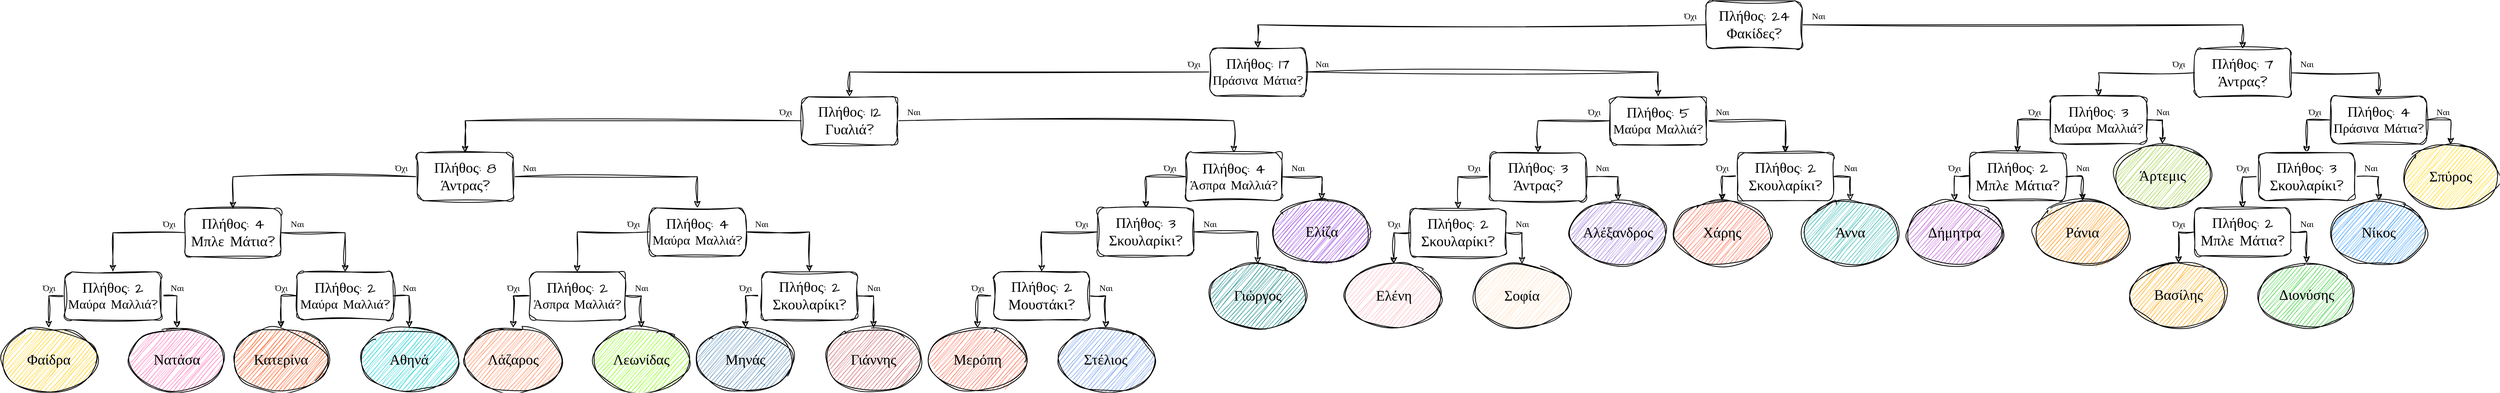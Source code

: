 <mxfile version="24.2.5" type="device">
  <diagram name="Page-1" id="No02aKgjk-d0hoAhC-et">
    <mxGraphModel dx="2158" dy="589" grid="1" gridSize="10" guides="1" tooltips="1" connect="1" arrows="1" fold="1" page="1" pageScale="1" pageWidth="1169" pageHeight="827" math="0" shadow="0">
      <root>
        <mxCell id="0" />
        <mxCell id="1" parent="0" />
        <mxCell id="2NCjlZ-DJ5AgkBBbE0hC-5" value="Ναι" style="edgeStyle=orthogonalEdgeStyle;rounded=0;sketch=1;hachureGap=4;jiggle=2;curveFitting=1;orthogonalLoop=1;jettySize=auto;html=1;exitX=1;exitY=0.5;exitDx=0;exitDy=0;fontFamily=Architects Daughter;fontSource=https%3A%2F%2Ffonts.googleapis.com%2Fcss%3Ffamily%3DArchitects%2BDaughter;" parent="1" source="f4YvzmIsYeywo6m7AZig-15" target="2NCjlZ-DJ5AgkBBbE0hC-2" edge="1">
          <mxGeometry x="-0.334" y="10" relative="1" as="geometry">
            <mxPoint x="-10" y="-10" as="offset" />
          </mxGeometry>
        </mxCell>
        <mxCell id="2NCjlZ-DJ5AgkBBbE0hC-14" value="Όχι" style="edgeStyle=orthogonalEdgeStyle;rounded=0;sketch=1;hachureGap=4;jiggle=2;curveFitting=1;orthogonalLoop=1;jettySize=auto;html=1;exitX=0;exitY=0.5;exitDx=0;exitDy=0;entryX=0.5;entryY=0;entryDx=0;entryDy=0;fontFamily=Architects Daughter;fontSource=https%3A%2F%2Ffonts.googleapis.com%2Fcss%3Ffamily%3DArchitects%2BDaughter;" parent="1" source="f4YvzmIsYeywo6m7AZig-15" target="2NCjlZ-DJ5AgkBBbE0hC-1" edge="1">
          <mxGeometry x="-0.333" y="-10" relative="1" as="geometry">
            <mxPoint x="10" y="-10" as="offset" />
          </mxGeometry>
        </mxCell>
        <mxCell id="f4YvzmIsYeywo6m7AZig-15" value="&lt;span style=&quot;font-size: 18px;&quot;&gt;Πλήθος&lt;/span&gt;&lt;span style=&quot;font-size: 18px; background-color: initial;&quot;&gt;: 2&lt;/span&gt;&lt;div&gt;&lt;font style=&quot;font-size: 16px;&quot;&gt;&lt;font style=&quot;&quot;&gt;Μαύρα Μαλλιά&lt;/font&gt;?&lt;/font&gt;&lt;/div&gt;" style="rounded=1;whiteSpace=wrap;html=1;hachureGap=4;fontFamily=Architects Daughter;fontSource=https%3A%2F%2Ffonts.googleapis.com%2Fcss%3Ffamily%3DArchitects%2BDaughter;sketch=1;curveFitting=1;jiggle=2;" parent="1" vertex="1">
          <mxGeometry x="-1040" y="640" width="120" height="60" as="geometry" />
        </mxCell>
        <mxCell id="2NCjlZ-DJ5AgkBBbE0hC-1" value="&lt;span style=&quot;font-size: 18px;&quot;&gt;Φαίδρα&lt;/span&gt;" style="ellipse;whiteSpace=wrap;html=1;hachureGap=4;fontFamily=Architects Daughter;fontSource=https%3A%2F%2Ffonts.googleapis.com%2Fcss%3Ffamily%3DArchitects%2BDaughter;sketch=1;curveFitting=1;jiggle=2;fillColor=#FFCC00;" parent="1" vertex="1">
          <mxGeometry x="-1120" y="710" width="120" height="80" as="geometry" />
        </mxCell>
        <mxCell id="2NCjlZ-DJ5AgkBBbE0hC-2" value="&lt;span style=&quot;font-size: 18px;&quot;&gt;Νατάσα&lt;/span&gt;" style="ellipse;whiteSpace=wrap;html=1;hachureGap=4;fontFamily=Architects Daughter;fontSource=https%3A%2F%2Ffonts.googleapis.com%2Fcss%3Ffamily%3DArchitects%2BDaughter;sketch=1;curveFitting=1;jiggle=2;fillColor=#FF69B4;" parent="1" vertex="1">
          <mxGeometry x="-960" y="710" width="120" height="80" as="geometry" />
        </mxCell>
        <mxCell id="2NCjlZ-DJ5AgkBBbE0hC-15" value="Ναι" style="edgeStyle=orthogonalEdgeStyle;rounded=0;sketch=1;hachureGap=4;jiggle=2;curveFitting=1;orthogonalLoop=1;jettySize=auto;html=1;exitX=1;exitY=0.5;exitDx=0;exitDy=0;fontFamily=Architects Daughter;fontSource=https%3A%2F%2Ffonts.googleapis.com%2Fcss%3Ffamily%3DArchitects%2BDaughter;" parent="1" source="2NCjlZ-DJ5AgkBBbE0hC-17" target="2NCjlZ-DJ5AgkBBbE0hC-19" edge="1">
          <mxGeometry x="-0.333" y="-10" relative="1" as="geometry">
            <mxPoint x="10" y="-10" as="offset" />
          </mxGeometry>
        </mxCell>
        <mxCell id="2NCjlZ-DJ5AgkBBbE0hC-16" value="Όχι" style="edgeStyle=orthogonalEdgeStyle;rounded=0;sketch=1;hachureGap=4;jiggle=2;curveFitting=1;orthogonalLoop=1;jettySize=auto;html=1;exitX=0;exitY=0.5;exitDx=0;exitDy=0;entryX=0.5;entryY=0;entryDx=0;entryDy=0;fontFamily=Architects Daughter;fontSource=https%3A%2F%2Ffonts.googleapis.com%2Fcss%3Ffamily%3DArchitects%2BDaughter;" parent="1" source="2NCjlZ-DJ5AgkBBbE0hC-17" target="2NCjlZ-DJ5AgkBBbE0hC-18" edge="1">
          <mxGeometry x="-0.333" y="-10" relative="1" as="geometry">
            <mxPoint x="10" y="-10" as="offset" />
          </mxGeometry>
        </mxCell>
        <mxCell id="2NCjlZ-DJ5AgkBBbE0hC-17" value="&lt;span style=&quot;font-size: 18px;&quot;&gt;Πλήθος&lt;/span&gt;&lt;span style=&quot;font-size: 18px; background-color: initial;&quot;&gt;: 2&lt;/span&gt;&lt;div&gt;&lt;font style=&quot;font-size: 16px;&quot;&gt;Μαύρα Μαλλιά&lt;/font&gt;&lt;span style=&quot;font-size: 16px;&quot;&gt;?&lt;/span&gt;&lt;br&gt;&lt;/div&gt;" style="rounded=1;whiteSpace=wrap;html=1;hachureGap=4;fontFamily=Architects Daughter;fontSource=https%3A%2F%2Ffonts.googleapis.com%2Fcss%3Ffamily%3DArchitects%2BDaughter;sketch=1;curveFitting=1;jiggle=2;" parent="1" vertex="1">
          <mxGeometry x="-750" y="640" width="120" height="60" as="geometry" />
        </mxCell>
        <mxCell id="2NCjlZ-DJ5AgkBBbE0hC-18" value="&lt;span style=&quot;font-size: 18px;&quot;&gt;Κατερίνα&lt;/span&gt;" style="ellipse;whiteSpace=wrap;html=1;hachureGap=4;fontFamily=Architects Daughter;fontSource=https%3A%2F%2Ffonts.googleapis.com%2Fcss%3Ffamily%3DArchitects%2BDaughter;sketch=1;curveFitting=1;jiggle=2;fillColor=#FF4500;" parent="1" vertex="1">
          <mxGeometry x="-830" y="710" width="120" height="80" as="geometry" />
        </mxCell>
        <mxCell id="2NCjlZ-DJ5AgkBBbE0hC-19" value="&lt;span style=&quot;font-size: 18px;&quot;&gt;Αθηνά&lt;/span&gt;" style="ellipse;whiteSpace=wrap;html=1;hachureGap=4;fontFamily=Architects Daughter;fontSource=https%3A%2F%2Ffonts.googleapis.com%2Fcss%3Ffamily%3DArchitects%2BDaughter;sketch=1;curveFitting=1;jiggle=2;fillColor=#00CED1;" parent="1" vertex="1">
          <mxGeometry x="-670" y="710" width="120" height="80" as="geometry" />
        </mxCell>
        <mxCell id="2NCjlZ-DJ5AgkBBbE0hC-20" value="Ναι" style="edgeStyle=orthogonalEdgeStyle;rounded=0;sketch=1;hachureGap=4;jiggle=2;curveFitting=1;orthogonalLoop=1;jettySize=auto;html=1;exitX=1;exitY=0.5;exitDx=0;exitDy=0;fontFamily=Architects Daughter;fontSource=https%3A%2F%2Ffonts.googleapis.com%2Fcss%3Ffamily%3DArchitects%2BDaughter;" parent="1" source="2NCjlZ-DJ5AgkBBbE0hC-22" target="2NCjlZ-DJ5AgkBBbE0hC-24" edge="1">
          <mxGeometry x="-0.333" y="-10" relative="1" as="geometry">
            <mxPoint x="10" y="-10" as="offset" />
          </mxGeometry>
        </mxCell>
        <mxCell id="2NCjlZ-DJ5AgkBBbE0hC-21" value="Όχι" style="edgeStyle=orthogonalEdgeStyle;rounded=0;sketch=1;hachureGap=4;jiggle=2;curveFitting=1;orthogonalLoop=1;jettySize=auto;html=1;exitX=0;exitY=0.5;exitDx=0;exitDy=0;entryX=0.5;entryY=0;entryDx=0;entryDy=0;fontFamily=Architects Daughter;fontSource=https%3A%2F%2Ffonts.googleapis.com%2Fcss%3Ffamily%3DArchitects%2BDaughter;" parent="1" source="2NCjlZ-DJ5AgkBBbE0hC-22" target="2NCjlZ-DJ5AgkBBbE0hC-23" edge="1">
          <mxGeometry x="-0.333" y="-10" relative="1" as="geometry">
            <mxPoint x="10" y="-10" as="offset" />
          </mxGeometry>
        </mxCell>
        <mxCell id="2NCjlZ-DJ5AgkBBbE0hC-22" value="&lt;span style=&quot;font-size: 18px;&quot;&gt;Πλήθος&lt;/span&gt;&lt;span style=&quot;font-size: 18px; background-color: initial;&quot;&gt;: 2&lt;/span&gt;&lt;div&gt;&lt;font style=&quot;font-size: 16px;&quot;&gt;Άσπρα Μαλλιά?&lt;/font&gt;&lt;/div&gt;" style="rounded=1;whiteSpace=wrap;html=1;hachureGap=4;fontFamily=Architects Daughter;fontSource=https%3A%2F%2Ffonts.googleapis.com%2Fcss%3Ffamily%3DArchitects%2BDaughter;sketch=1;curveFitting=1;jiggle=2;" parent="1" vertex="1">
          <mxGeometry x="-460" y="640" width="120" height="60" as="geometry" />
        </mxCell>
        <mxCell id="2NCjlZ-DJ5AgkBBbE0hC-23" value="&lt;span style=&quot;font-size: 18px;&quot;&gt;Λάζαρος&lt;/span&gt;" style="ellipse;whiteSpace=wrap;html=1;hachureGap=4;fontFamily=Architects Daughter;fontSource=https%3A%2F%2Ffonts.googleapis.com%2Fcss%3Ffamily%3DArchitects%2BDaughter;sketch=1;curveFitting=1;jiggle=2;fillColor=#FF7F50;" parent="1" vertex="1">
          <mxGeometry x="-540" y="710" width="120" height="80" as="geometry" />
        </mxCell>
        <mxCell id="2NCjlZ-DJ5AgkBBbE0hC-24" value="&lt;span style=&quot;font-size: 18px;&quot;&gt;Λεωνίδας&lt;/span&gt;" style="ellipse;whiteSpace=wrap;html=1;hachureGap=4;fontFamily=Architects Daughter;fontSource=https%3A%2F%2Ffonts.googleapis.com%2Fcss%3Ffamily%3DArchitects%2BDaughter;sketch=1;curveFitting=1;jiggle=2;fillColor=#7FFF00;" parent="1" vertex="1">
          <mxGeometry x="-380" y="710" width="120" height="80" as="geometry" />
        </mxCell>
        <mxCell id="2NCjlZ-DJ5AgkBBbE0hC-25" value="Ναι" style="edgeStyle=orthogonalEdgeStyle;rounded=0;sketch=1;hachureGap=4;jiggle=2;curveFitting=1;orthogonalLoop=1;jettySize=auto;html=1;exitX=1;exitY=0.5;exitDx=0;exitDy=0;fontFamily=Architects Daughter;fontSource=https%3A%2F%2Ffonts.googleapis.com%2Fcss%3Ffamily%3DArchitects%2BDaughter;" parent="1" source="2NCjlZ-DJ5AgkBBbE0hC-27" target="2NCjlZ-DJ5AgkBBbE0hC-29" edge="1">
          <mxGeometry x="-0.334" y="10" relative="1" as="geometry">
            <mxPoint x="-10" y="-10" as="offset" />
          </mxGeometry>
        </mxCell>
        <mxCell id="2NCjlZ-DJ5AgkBBbE0hC-26" value="Όχι" style="edgeStyle=orthogonalEdgeStyle;rounded=0;sketch=1;hachureGap=4;jiggle=2;curveFitting=1;orthogonalLoop=1;jettySize=auto;html=1;exitX=0;exitY=0.5;exitDx=0;exitDy=0;entryX=0.5;entryY=0;entryDx=0;entryDy=0;fontFamily=Architects Daughter;fontSource=https%3A%2F%2Ffonts.googleapis.com%2Fcss%3Ffamily%3DArchitects%2BDaughter;" parent="1" source="2NCjlZ-DJ5AgkBBbE0hC-27" target="2NCjlZ-DJ5AgkBBbE0hC-28" edge="1">
          <mxGeometry x="-0.333" y="-10" relative="1" as="geometry">
            <mxPoint x="10" y="-10" as="offset" />
          </mxGeometry>
        </mxCell>
        <mxCell id="2NCjlZ-DJ5AgkBBbE0hC-27" value="&lt;span style=&quot;font-size: 18px;&quot;&gt;Πλήθος&lt;/span&gt;&lt;span style=&quot;font-size: 18px; background-color: initial;&quot;&gt;: 2&lt;/span&gt;&lt;div&gt;&lt;span style=&quot;font-size: 18px;&quot;&gt;Σκουλαρίκι?&lt;/span&gt;&lt;/div&gt;" style="rounded=1;whiteSpace=wrap;html=1;hachureGap=4;fontFamily=Architects Daughter;fontSource=https%3A%2F%2Ffonts.googleapis.com%2Fcss%3Ffamily%3DArchitects%2BDaughter;sketch=1;curveFitting=1;jiggle=2;" parent="1" vertex="1">
          <mxGeometry x="-170" y="640" width="120" height="60" as="geometry" />
        </mxCell>
        <mxCell id="2NCjlZ-DJ5AgkBBbE0hC-28" value="&lt;span style=&quot;font-size: 18px;&quot;&gt;Μηνάς&lt;/span&gt;" style="ellipse;whiteSpace=wrap;html=1;hachureGap=4;fontFamily=Architects Daughter;fontSource=https%3A%2F%2Ffonts.googleapis.com%2Fcss%3Ffamily%3DArchitects%2BDaughter;sketch=1;curveFitting=1;jiggle=2;fillColor=#4682B4;" parent="1" vertex="1">
          <mxGeometry x="-250" y="710" width="120" height="80" as="geometry" />
        </mxCell>
        <mxCell id="2NCjlZ-DJ5AgkBBbE0hC-29" value="&lt;span style=&quot;font-size: 18px;&quot;&gt;Γιάννης&lt;/span&gt;" style="ellipse;whiteSpace=wrap;html=1;hachureGap=4;fontFamily=Architects Daughter;fontSource=https%3A%2F%2Ffonts.googleapis.com%2Fcss%3Ffamily%3DArchitects%2BDaughter;sketch=1;curveFitting=1;jiggle=2;fillColor=#CD5C5C;" parent="1" vertex="1">
          <mxGeometry x="-90" y="710" width="120" height="80" as="geometry" />
        </mxCell>
        <mxCell id="2NCjlZ-DJ5AgkBBbE0hC-30" value="Ναι" style="edgeStyle=orthogonalEdgeStyle;rounded=0;sketch=1;hachureGap=4;jiggle=2;curveFitting=1;orthogonalLoop=1;jettySize=auto;html=1;exitX=1;exitY=0.5;exitDx=0;exitDy=0;fontFamily=Architects Daughter;fontSource=https%3A%2F%2Ffonts.googleapis.com%2Fcss%3Ffamily%3DArchitects%2BDaughter;" parent="1" source="2NCjlZ-DJ5AgkBBbE0hC-32" target="2NCjlZ-DJ5AgkBBbE0hC-34" edge="1">
          <mxGeometry x="-0.333" y="-10" relative="1" as="geometry">
            <mxPoint x="10" y="-10" as="offset" />
          </mxGeometry>
        </mxCell>
        <mxCell id="2NCjlZ-DJ5AgkBBbE0hC-31" value="Όχι" style="edgeStyle=orthogonalEdgeStyle;rounded=0;sketch=1;hachureGap=4;jiggle=2;curveFitting=1;orthogonalLoop=1;jettySize=auto;html=1;exitX=0;exitY=0.5;exitDx=0;exitDy=0;entryX=0.5;entryY=0;entryDx=0;entryDy=0;fontFamily=Architects Daughter;fontSource=https%3A%2F%2Ffonts.googleapis.com%2Fcss%3Ffamily%3DArchitects%2BDaughter;" parent="1" source="2NCjlZ-DJ5AgkBBbE0hC-32" target="2NCjlZ-DJ5AgkBBbE0hC-33" edge="1">
          <mxGeometry x="-0.333" y="-10" relative="1" as="geometry">
            <mxPoint x="10" y="-10" as="offset" />
          </mxGeometry>
        </mxCell>
        <mxCell id="2NCjlZ-DJ5AgkBBbE0hC-32" value="&lt;span style=&quot;font-size: 18px;&quot;&gt;Πλήθος&lt;/span&gt;&lt;span style=&quot;font-size: 18px; background-color: initial;&quot;&gt;: 2&lt;/span&gt;&lt;div&gt;&lt;span style=&quot;font-size: 18px;&quot;&gt;Μουστάκι?&lt;/span&gt;&lt;/div&gt;" style="rounded=1;whiteSpace=wrap;html=1;hachureGap=4;fontFamily=Architects Daughter;fontSource=https%3A%2F%2Ffonts.googleapis.com%2Fcss%3Ffamily%3DArchitects%2BDaughter;sketch=1;curveFitting=1;jiggle=2;" parent="1" vertex="1">
          <mxGeometry x="120" y="640" width="120" height="60" as="geometry" />
        </mxCell>
        <mxCell id="2NCjlZ-DJ5AgkBBbE0hC-33" value="&lt;span style=&quot;font-size: 18px;&quot;&gt;Μερόπη&lt;/span&gt;" style="ellipse;whiteSpace=wrap;html=1;hachureGap=4;fontFamily=Architects Daughter;fontSource=https%3A%2F%2Ffonts.googleapis.com%2Fcss%3Ffamily%3DArchitects%2BDaughter;sketch=1;curveFitting=1;jiggle=2;fillColor=#FF6347;" parent="1" vertex="1">
          <mxGeometry x="40" y="710" width="120" height="80" as="geometry" />
        </mxCell>
        <mxCell id="2NCjlZ-DJ5AgkBBbE0hC-34" value="&lt;span style=&quot;font-size: 18px;&quot;&gt;Στέλιος&lt;/span&gt;" style="ellipse;whiteSpace=wrap;html=1;hachureGap=4;fontFamily=Architects Daughter;fontSource=https%3A%2F%2Ffonts.googleapis.com%2Fcss%3Ffamily%3DArchitects%2BDaughter;sketch=1;curveFitting=1;jiggle=2;fillColor=#6495ED;" parent="1" vertex="1">
          <mxGeometry x="200" y="710" width="120" height="80" as="geometry" />
        </mxCell>
        <mxCell id="2NCjlZ-DJ5AgkBBbE0hC-46" value="Όχι" style="edgeStyle=orthogonalEdgeStyle;rounded=0;sketch=1;hachureGap=4;jiggle=2;curveFitting=1;orthogonalLoop=1;jettySize=auto;html=1;exitX=0;exitY=0.5;exitDx=0;exitDy=0;entryX=0.5;entryY=0;entryDx=0;entryDy=0;fontFamily=Architects Daughter;fontSource=https%3A%2F%2Ffonts.googleapis.com%2Fcss%3Ffamily%3DArchitects%2BDaughter;" parent="1" source="2NCjlZ-DJ5AgkBBbE0hC-36" target="f4YvzmIsYeywo6m7AZig-15" edge="1">
          <mxGeometry x="-0.712" y="-11" relative="1" as="geometry">
            <mxPoint as="offset" />
          </mxGeometry>
        </mxCell>
        <mxCell id="2NCjlZ-DJ5AgkBBbE0hC-47" value="Ναι" style="edgeStyle=orthogonalEdgeStyle;rounded=0;sketch=1;hachureGap=4;jiggle=2;curveFitting=1;orthogonalLoop=1;jettySize=auto;html=1;exitX=1;exitY=0.5;exitDx=0;exitDy=0;entryX=0.5;entryY=0;entryDx=0;entryDy=0;fontFamily=Architects Daughter;fontSource=https%3A%2F%2Ffonts.googleapis.com%2Fcss%3Ffamily%3DArchitects%2BDaughter;" parent="1" source="2NCjlZ-DJ5AgkBBbE0hC-36" target="2NCjlZ-DJ5AgkBBbE0hC-17" edge="1">
          <mxGeometry x="-0.69" y="11" relative="1" as="geometry">
            <mxPoint as="offset" />
          </mxGeometry>
        </mxCell>
        <mxCell id="2NCjlZ-DJ5AgkBBbE0hC-36" value="&lt;span style=&quot;font-size: 18px;&quot;&gt;Πλήθος&lt;/span&gt;&lt;span style=&quot;font-size: 18px; background-color: initial;&quot;&gt;: 4&lt;/span&gt;&lt;div&gt;&lt;span style=&quot;font-size: 18px;&quot;&gt;Μπλε Μάτια?&lt;/span&gt;&lt;/div&gt;" style="rounded=1;whiteSpace=wrap;html=1;hachureGap=4;fontFamily=Architects Daughter;fontSource=https%3A%2F%2Ffonts.googleapis.com%2Fcss%3Ffamily%3DArchitects%2BDaughter;sketch=1;curveFitting=1;jiggle=2;" parent="1" vertex="1">
          <mxGeometry x="-890" y="561" width="120" height="60" as="geometry" />
        </mxCell>
        <mxCell id="2NCjlZ-DJ5AgkBBbE0hC-48" value="Όχι" style="edgeStyle=orthogonalEdgeStyle;rounded=0;sketch=1;hachureGap=4;jiggle=2;curveFitting=1;orthogonalLoop=1;jettySize=auto;html=1;exitX=0;exitY=0.5;exitDx=0;exitDy=0;entryX=0.5;entryY=0;entryDx=0;entryDy=0;fontFamily=Architects Daughter;fontSource=https%3A%2F%2Ffonts.googleapis.com%2Fcss%3Ffamily%3DArchitects%2BDaughter;" parent="1" source="2NCjlZ-DJ5AgkBBbE0hC-37" target="2NCjlZ-DJ5AgkBBbE0hC-22" edge="1">
          <mxGeometry x="-0.714" y="-10" relative="1" as="geometry">
            <mxPoint as="offset" />
          </mxGeometry>
        </mxCell>
        <mxCell id="2NCjlZ-DJ5AgkBBbE0hC-49" value="Ναι" style="edgeStyle=orthogonalEdgeStyle;rounded=0;sketch=1;hachureGap=4;jiggle=2;curveFitting=1;orthogonalLoop=1;jettySize=auto;html=1;exitX=1;exitY=0.5;exitDx=0;exitDy=0;entryX=0.5;entryY=0;entryDx=0;entryDy=0;fontFamily=Architects Daughter;fontSource=https%3A%2F%2Ffonts.googleapis.com%2Fcss%3Ffamily%3DArchitects%2BDaughter;" parent="1" source="2NCjlZ-DJ5AgkBBbE0hC-37" target="2NCjlZ-DJ5AgkBBbE0hC-27" edge="1">
          <mxGeometry x="-0.692" y="10" relative="1" as="geometry">
            <mxPoint as="offset" />
          </mxGeometry>
        </mxCell>
        <mxCell id="2NCjlZ-DJ5AgkBBbE0hC-37" value="&lt;span style=&quot;font-size: 18px;&quot;&gt;Πλήθος&lt;/span&gt;&lt;span style=&quot;font-size: 18px; background-color: initial;&quot;&gt;: 4&lt;/span&gt;&lt;div&gt;&lt;font style=&quot;font-size: 16px;&quot;&gt;Μαύρα Μαλλιά&lt;/font&gt;&lt;span style=&quot;font-size: 16px;&quot;&gt;?&lt;/span&gt;&lt;br&gt;&lt;/div&gt;" style="rounded=1;whiteSpace=wrap;html=1;hachureGap=4;fontFamily=Architects Daughter;fontSource=https%3A%2F%2Ffonts.googleapis.com%2Fcss%3Ffamily%3DArchitects%2BDaughter;sketch=1;curveFitting=1;jiggle=2;" parent="1" vertex="1">
          <mxGeometry x="-310" y="560" width="120" height="60" as="geometry" />
        </mxCell>
        <mxCell id="2NCjlZ-DJ5AgkBBbE0hC-38" value="&lt;span style=&quot;font-size: 18px;&quot;&gt;Γιώργος&lt;/span&gt;" style="ellipse;whiteSpace=wrap;html=1;hachureGap=4;fontFamily=Architects Daughter;fontSource=https%3A%2F%2Ffonts.googleapis.com%2Fcss%3Ffamily%3DArchitects%2BDaughter;sketch=1;curveFitting=1;jiggle=2;fillColor=#008080;" parent="1" vertex="1">
          <mxGeometry x="390" y="630" width="120" height="80" as="geometry" />
        </mxCell>
        <mxCell id="2NCjlZ-DJ5AgkBBbE0hC-53" value="Όχι" style="edgeStyle=orthogonalEdgeStyle;rounded=0;sketch=1;hachureGap=4;jiggle=2;curveFitting=1;orthogonalLoop=1;jettySize=auto;html=1;exitX=0;exitY=0.5;exitDx=0;exitDy=0;entryX=0.5;entryY=0;entryDx=0;entryDy=0;fontFamily=Architects Daughter;fontSource=https%3A%2F%2Ffonts.googleapis.com%2Fcss%3Ffamily%3DArchitects%2BDaughter;" parent="1" source="2NCjlZ-DJ5AgkBBbE0hC-39" target="2NCjlZ-DJ5AgkBBbE0hC-32" edge="1">
          <mxGeometry x="-0.667" y="-10" relative="1" as="geometry">
            <mxPoint as="offset" />
          </mxGeometry>
        </mxCell>
        <mxCell id="2NCjlZ-DJ5AgkBBbE0hC-54" value="Ναι" style="edgeStyle=orthogonalEdgeStyle;rounded=0;sketch=1;hachureGap=4;jiggle=2;curveFitting=1;orthogonalLoop=1;jettySize=auto;html=1;exitX=1;exitY=0.5;exitDx=0;exitDy=0;entryX=0.5;entryY=0;entryDx=0;entryDy=0;fontFamily=Architects Daughter;fontSource=https%3A%2F%2Ffonts.googleapis.com%2Fcss%3Ffamily%3DArchitects%2BDaughter;" parent="1" source="2NCjlZ-DJ5AgkBBbE0hC-39" target="2NCjlZ-DJ5AgkBBbE0hC-38" edge="1">
          <mxGeometry x="-0.667" y="10" relative="1" as="geometry">
            <mxPoint as="offset" />
          </mxGeometry>
        </mxCell>
        <mxCell id="2NCjlZ-DJ5AgkBBbE0hC-39" value="&lt;span style=&quot;font-size: 18px;&quot;&gt;Πλήθος&lt;/span&gt;&lt;span style=&quot;font-size: 18px; background-color: initial;&quot;&gt;: 3&lt;/span&gt;&lt;div&gt;&lt;span style=&quot;font-size: 18px;&quot;&gt;Σκουλαρίκι?&lt;/span&gt;&lt;/div&gt;" style="rounded=1;whiteSpace=wrap;html=1;hachureGap=4;fontFamily=Architects Daughter;fontSource=https%3A%2F%2Ffonts.googleapis.com%2Fcss%3Ffamily%3DArchitects%2BDaughter;sketch=1;curveFitting=1;jiggle=2;" parent="1" vertex="1">
          <mxGeometry x="250" y="560" width="120" height="60" as="geometry" />
        </mxCell>
        <mxCell id="2NCjlZ-DJ5AgkBBbE0hC-40" value="Ναι" style="edgeStyle=orthogonalEdgeStyle;rounded=0;sketch=1;hachureGap=4;jiggle=2;curveFitting=1;orthogonalLoop=1;jettySize=auto;html=1;exitX=1;exitY=0.5;exitDx=0;exitDy=0;fontFamily=Architects Daughter;fontSource=https%3A%2F%2Ffonts.googleapis.com%2Fcss%3Ffamily%3DArchitects%2BDaughter;" parent="1" source="2NCjlZ-DJ5AgkBBbE0hC-42" target="2NCjlZ-DJ5AgkBBbE0hC-44" edge="1">
          <mxGeometry x="-0.322" y="-11" relative="1" as="geometry">
            <mxPoint x="11" y="-11" as="offset" />
          </mxGeometry>
        </mxCell>
        <mxCell id="2NCjlZ-DJ5AgkBBbE0hC-41" value="Όχι" style="edgeStyle=orthogonalEdgeStyle;rounded=0;sketch=1;hachureGap=4;jiggle=2;curveFitting=1;orthogonalLoop=1;jettySize=auto;html=1;exitX=0;exitY=0.5;exitDx=0;exitDy=0;entryX=0.5;entryY=0;entryDx=0;entryDy=0;fontFamily=Architects Daughter;fontSource=https%3A%2F%2Ffonts.googleapis.com%2Fcss%3Ffamily%3DArchitects%2BDaughter;" parent="1" source="2NCjlZ-DJ5AgkBBbE0hC-42" target="2NCjlZ-DJ5AgkBBbE0hC-43" edge="1">
          <mxGeometry x="-0.322" y="-11" relative="1" as="geometry">
            <mxPoint x="11" y="-11" as="offset" />
          </mxGeometry>
        </mxCell>
        <mxCell id="2NCjlZ-DJ5AgkBBbE0hC-42" value="&lt;span style=&quot;font-size: 18px;&quot;&gt;Πλήθος&lt;/span&gt;&lt;span style=&quot;font-size: 18px; background-color: initial;&quot;&gt;: 2&lt;/span&gt;&lt;div&gt;&lt;span style=&quot;font-size: 18px;&quot;&gt;Σκουλαρίκι?&lt;/span&gt;&lt;/div&gt;" style="rounded=1;whiteSpace=wrap;html=1;hachureGap=4;fontFamily=Architects Daughter;fontSource=https%3A%2F%2Ffonts.googleapis.com%2Fcss%3Ffamily%3DArchitects%2BDaughter;sketch=1;curveFitting=1;jiggle=2;" parent="1" vertex="1">
          <mxGeometry x="640" y="561" width="120" height="60" as="geometry" />
        </mxCell>
        <mxCell id="2NCjlZ-DJ5AgkBBbE0hC-43" value="&lt;span style=&quot;font-size: 18px;&quot;&gt;Ελένη&lt;/span&gt;" style="ellipse;whiteSpace=wrap;html=1;hachureGap=4;fontFamily=Architects Daughter;fontSource=https%3A%2F%2Ffonts.googleapis.com%2Fcss%3Ffamily%3DArchitects%2BDaughter;sketch=1;curveFitting=1;jiggle=2;fillColor=#FFB6C1;" parent="1" vertex="1">
          <mxGeometry x="560" y="630" width="120" height="80" as="geometry" />
        </mxCell>
        <mxCell id="2NCjlZ-DJ5AgkBBbE0hC-44" value="&lt;span style=&quot;font-size: 18px;&quot;&gt;Σοφία&lt;/span&gt;" style="ellipse;whiteSpace=wrap;html=1;hachureGap=4;fontFamily=Architects Daughter;fontSource=https%3A%2F%2Ffonts.googleapis.com%2Fcss%3Ffamily%3DArchitects%2BDaughter;sketch=1;curveFitting=1;jiggle=2;fillColor=#FFDAB9;" parent="1" vertex="1">
          <mxGeometry x="720" y="630" width="120" height="80" as="geometry" />
        </mxCell>
        <mxCell id="2NCjlZ-DJ5AgkBBbE0hC-45" value="&lt;span style=&quot;font-size: 18px;&quot;&gt;Ελίζα&lt;/span&gt;" style="ellipse;whiteSpace=wrap;html=1;hachureGap=4;fontFamily=Architects Daughter;fontSource=https%3A%2F%2Ffonts.googleapis.com%2Fcss%3Ffamily%3DArchitects%2BDaughter;sketch=1;curveFitting=1;jiggle=2;fillColor=#8A2BE2;" parent="1" vertex="1">
          <mxGeometry x="470" y="550" width="120" height="80" as="geometry" />
        </mxCell>
        <mxCell id="2NCjlZ-DJ5AgkBBbE0hC-51" value="Όχι" style="edgeStyle=orthogonalEdgeStyle;rounded=0;sketch=1;hachureGap=4;jiggle=2;curveFitting=1;orthogonalLoop=1;jettySize=auto;html=1;exitX=0;exitY=0.5;exitDx=0;exitDy=0;entryX=0.5;entryY=0;entryDx=0;entryDy=0;fontFamily=Architects Daughter;fontSource=https%3A%2F%2Ffonts.googleapis.com%2Fcss%3Ffamily%3DArchitects%2BDaughter;" parent="1" source="2NCjlZ-DJ5AgkBBbE0hC-50" target="2NCjlZ-DJ5AgkBBbE0hC-36" edge="1">
          <mxGeometry x="-0.852" y="-11" relative="1" as="geometry">
            <mxPoint as="offset" />
          </mxGeometry>
        </mxCell>
        <mxCell id="2NCjlZ-DJ5AgkBBbE0hC-52" value="Ναι" style="edgeStyle=orthogonalEdgeStyle;rounded=0;sketch=1;hachureGap=4;jiggle=2;curveFitting=1;orthogonalLoop=1;jettySize=auto;html=1;exitX=1;exitY=0.5;exitDx=0;exitDy=0;entryX=0.5;entryY=0;entryDx=0;entryDy=0;fontFamily=Architects Daughter;fontSource=https%3A%2F%2Ffonts.googleapis.com%2Fcss%3Ffamily%3DArchitects%2BDaughter;" parent="1" source="2NCjlZ-DJ5AgkBBbE0hC-50" target="2NCjlZ-DJ5AgkBBbE0hC-37" edge="1">
          <mxGeometry x="-0.851" y="11" relative="1" as="geometry">
            <mxPoint as="offset" />
          </mxGeometry>
        </mxCell>
        <mxCell id="2NCjlZ-DJ5AgkBBbE0hC-50" value="&lt;span style=&quot;font-size: 18px;&quot;&gt;Πλήθος&lt;/span&gt;&lt;span style=&quot;font-size: 18px; background-color: initial;&quot;&gt;: 8&lt;br&gt;&lt;/span&gt;&lt;div&gt;&lt;span style=&quot;font-size: 18px; background-color: initial;&quot;&gt;Άντρας&lt;/span&gt;&lt;span style=&quot;font-size: 18px;&quot;&gt;?&lt;/span&gt;&lt;/div&gt;" style="rounded=1;whiteSpace=wrap;html=1;hachureGap=4;fontFamily=Architects Daughter;fontSource=https%3A%2F%2Ffonts.googleapis.com%2Fcss%3Ffamily%3DArchitects%2BDaughter;sketch=1;curveFitting=1;jiggle=2;" parent="1" vertex="1">
          <mxGeometry x="-600" y="491" width="120" height="60" as="geometry" />
        </mxCell>
        <mxCell id="2NCjlZ-DJ5AgkBBbE0hC-56" value="Όχι" style="edgeStyle=orthogonalEdgeStyle;rounded=0;sketch=1;hachureGap=4;jiggle=2;curveFitting=1;orthogonalLoop=1;jettySize=auto;html=1;exitX=0;exitY=0.5;exitDx=0;exitDy=0;entryX=0.5;entryY=0;entryDx=0;entryDy=0;fontFamily=Architects Daughter;fontSource=https%3A%2F%2Ffonts.googleapis.com%2Fcss%3Ffamily%3DArchitects%2BDaughter;" parent="1" source="2NCjlZ-DJ5AgkBBbE0hC-55" target="2NCjlZ-DJ5AgkBBbE0hC-39" edge="1">
          <mxGeometry x="-0.551" y="-11" relative="1" as="geometry">
            <mxPoint as="offset" />
          </mxGeometry>
        </mxCell>
        <mxCell id="2NCjlZ-DJ5AgkBBbE0hC-57" value="Ναι" style="edgeStyle=orthogonalEdgeStyle;rounded=0;sketch=1;hachureGap=4;jiggle=2;curveFitting=1;orthogonalLoop=1;jettySize=auto;html=1;exitX=1;exitY=0.5;exitDx=0;exitDy=0;entryX=0.5;entryY=0;entryDx=0;entryDy=0;fontFamily=Architects Daughter;fontSource=https%3A%2F%2Ffonts.googleapis.com%2Fcss%3Ffamily%3DArchitects%2BDaughter;" parent="1" source="2NCjlZ-DJ5AgkBBbE0hC-55" target="2NCjlZ-DJ5AgkBBbE0hC-45" edge="1">
          <mxGeometry x="-0.494" y="11" relative="1" as="geometry">
            <mxPoint as="offset" />
          </mxGeometry>
        </mxCell>
        <mxCell id="2NCjlZ-DJ5AgkBBbE0hC-55" value="&lt;span style=&quot;font-size: 18px;&quot;&gt;Πλήθος&lt;/span&gt;&lt;span style=&quot;font-size: 18px; background-color: initial;&quot;&gt;: 4&lt;/span&gt;&lt;div&gt;&lt;span style=&quot;font-size: 16px;&quot;&gt;Άσπρα Μαλλιά?&lt;/span&gt;&lt;br&gt;&lt;/div&gt;" style="rounded=1;whiteSpace=wrap;html=1;hachureGap=4;fontFamily=Architects Daughter;fontSource=https%3A%2F%2Ffonts.googleapis.com%2Fcss%3Ffamily%3DArchitects%2BDaughter;sketch=1;curveFitting=1;jiggle=2;" parent="1" vertex="1">
          <mxGeometry x="360" y="491" width="120" height="60" as="geometry" />
        </mxCell>
        <mxCell id="2NCjlZ-DJ5AgkBBbE0hC-58" value="&lt;span style=&quot;font-size: 18px;&quot;&gt;Αλέξανδρος&lt;/span&gt;" style="ellipse;whiteSpace=wrap;html=1;hachureGap=4;fontFamily=Architects Daughter;fontSource=https%3A%2F%2Ffonts.googleapis.com%2Fcss%3Ffamily%3DArchitects%2BDaughter;sketch=1;curveFitting=1;jiggle=2;fillColor=#9370DB;" parent="1" vertex="1">
          <mxGeometry x="840" y="551" width="120" height="80" as="geometry" />
        </mxCell>
        <mxCell id="2NCjlZ-DJ5AgkBBbE0hC-60" value="Όχι" style="edgeStyle=orthogonalEdgeStyle;rounded=0;sketch=1;hachureGap=4;jiggle=2;curveFitting=1;orthogonalLoop=1;jettySize=auto;html=1;exitX=0;exitY=0.5;exitDx=0;exitDy=0;entryX=0.5;entryY=0;entryDx=0;entryDy=0;fontFamily=Architects Daughter;fontSource=https%3A%2F%2Ffonts.googleapis.com%2Fcss%3Ffamily%3DArchitects%2BDaughter;" parent="1" source="2NCjlZ-DJ5AgkBBbE0hC-59" target="2NCjlZ-DJ5AgkBBbE0hC-42" edge="1">
          <mxGeometry x="-0.5" y="-11" relative="1" as="geometry">
            <mxPoint as="offset" />
          </mxGeometry>
        </mxCell>
        <mxCell id="2NCjlZ-DJ5AgkBBbE0hC-61" value="Ναι" style="edgeStyle=orthogonalEdgeStyle;rounded=0;sketch=1;hachureGap=4;jiggle=2;curveFitting=1;orthogonalLoop=1;jettySize=auto;html=1;exitX=1;exitY=0.5;exitDx=0;exitDy=0;entryX=0.5;entryY=0;entryDx=0;entryDy=0;fontFamily=Architects Daughter;fontSource=https%3A%2F%2Ffonts.googleapis.com%2Fcss%3Ffamily%3DArchitects%2BDaughter;" parent="1" source="2NCjlZ-DJ5AgkBBbE0hC-59" target="2NCjlZ-DJ5AgkBBbE0hC-58" edge="1">
          <mxGeometry x="-0.429" y="11" relative="1" as="geometry">
            <mxPoint as="offset" />
          </mxGeometry>
        </mxCell>
        <mxCell id="2NCjlZ-DJ5AgkBBbE0hC-59" value="&lt;span style=&quot;font-size: 18px;&quot;&gt;Πλήθος&lt;/span&gt;&lt;span style=&quot;font-size: 18px; background-color: initial;&quot;&gt;: 3&lt;br&gt;&lt;/span&gt;&lt;div&gt;&lt;span style=&quot;font-size: 18px; background-color: initial;&quot;&gt;Άντρας&lt;/span&gt;&lt;span style=&quot;font-size: 18px;&quot;&gt;?&lt;/span&gt;&lt;/div&gt;" style="rounded=1;whiteSpace=wrap;html=1;hachureGap=4;fontFamily=Architects Daughter;fontSource=https%3A%2F%2Ffonts.googleapis.com%2Fcss%3Ffamily%3DArchitects%2BDaughter;sketch=1;curveFitting=1;jiggle=2;" parent="1" vertex="1">
          <mxGeometry x="740" y="491" width="120" height="60" as="geometry" />
        </mxCell>
        <mxCell id="2NCjlZ-DJ5AgkBBbE0hC-62" value="Ναι" style="edgeStyle=orthogonalEdgeStyle;rounded=0;sketch=1;hachureGap=4;jiggle=2;curveFitting=1;orthogonalLoop=1;jettySize=auto;html=1;exitX=1;exitY=0.5;exitDx=0;exitDy=0;fontFamily=Architects Daughter;fontSource=https%3A%2F%2Ffonts.googleapis.com%2Fcss%3Ffamily%3DArchitects%2BDaughter;" parent="1" source="2NCjlZ-DJ5AgkBBbE0hC-64" target="2NCjlZ-DJ5AgkBBbE0hC-66" edge="1">
          <mxGeometry x="-0.176" y="-11" relative="1" as="geometry">
            <mxPoint x="11" y="-11" as="offset" />
          </mxGeometry>
        </mxCell>
        <mxCell id="2NCjlZ-DJ5AgkBBbE0hC-63" value="Όχι" style="edgeStyle=orthogonalEdgeStyle;rounded=0;sketch=1;hachureGap=4;jiggle=2;curveFitting=1;orthogonalLoop=1;jettySize=auto;html=1;exitX=0;exitY=0.5;exitDx=0;exitDy=0;entryX=0.5;entryY=0;entryDx=0;entryDy=0;fontFamily=Architects Daughter;fontSource=https%3A%2F%2Ffonts.googleapis.com%2Fcss%3Ffamily%3DArchitects%2BDaughter;" parent="1" source="2NCjlZ-DJ5AgkBBbE0hC-64" target="2NCjlZ-DJ5AgkBBbE0hC-65" edge="1">
          <mxGeometry x="-0.215" y="-10" relative="1" as="geometry">
            <mxPoint x="10" y="-10" as="offset" />
            <Array as="points">
              <mxPoint x="1049" y="520" />
              <mxPoint x="1030" y="520" />
            </Array>
          </mxGeometry>
        </mxCell>
        <mxCell id="2NCjlZ-DJ5AgkBBbE0hC-64" value="&lt;span style=&quot;font-size: 18px;&quot;&gt;Πλήθος&lt;/span&gt;&lt;span style=&quot;font-size: 18px; background-color: initial;&quot;&gt;: 2&lt;/span&gt;&lt;div&gt;&lt;span style=&quot;font-size: 18px;&quot;&gt;Σκουλαρίκι?&lt;/span&gt;&lt;/div&gt;" style="rounded=1;whiteSpace=wrap;html=1;hachureGap=4;fontFamily=Architects Daughter;fontSource=https%3A%2F%2Ffonts.googleapis.com%2Fcss%3Ffamily%3DArchitects%2BDaughter;sketch=1;curveFitting=1;jiggle=2;" parent="1" vertex="1">
          <mxGeometry x="1049" y="491" width="120" height="60" as="geometry" />
        </mxCell>
        <mxCell id="2NCjlZ-DJ5AgkBBbE0hC-65" value="&lt;span style=&quot;font-size: 18px;&quot;&gt;Χάρης&lt;/span&gt;" style="ellipse;whiteSpace=wrap;html=1;hachureGap=4;fontFamily=Architects Daughter;fontSource=https%3A%2F%2Ffonts.googleapis.com%2Fcss%3Ffamily%3DArchitects%2BDaughter;sketch=1;curveFitting=1;jiggle=2;fillColor=#FF6347;" parent="1" vertex="1">
          <mxGeometry x="970" y="551" width="120" height="80" as="geometry" />
        </mxCell>
        <mxCell id="2NCjlZ-DJ5AgkBBbE0hC-66" value="&lt;span style=&quot;font-size: 18px;&quot;&gt;Άννα&lt;/span&gt;" style="ellipse;whiteSpace=wrap;html=1;hachureGap=4;fontFamily=Architects Daughter;fontSource=https%3A%2F%2Ffonts.googleapis.com%2Fcss%3Ffamily%3DArchitects%2BDaughter;sketch=1;curveFitting=1;jiggle=2;fillColor=#20B2AA;" parent="1" vertex="1">
          <mxGeometry x="1130" y="551" width="120" height="80" as="geometry" />
        </mxCell>
        <mxCell id="2NCjlZ-DJ5AgkBBbE0hC-68" value="Όχι" style="edgeStyle=orthogonalEdgeStyle;rounded=0;sketch=1;hachureGap=4;jiggle=2;curveFitting=1;orthogonalLoop=1;jettySize=auto;html=1;exitX=0;exitY=0.5;exitDx=0;exitDy=0;entryX=0.5;entryY=0;entryDx=0;entryDy=0;fontFamily=Architects Daughter;fontSource=https%3A%2F%2Ffonts.googleapis.com%2Fcss%3Ffamily%3DArchitects%2BDaughter;" parent="1" source="2NCjlZ-DJ5AgkBBbE0hC-67" target="2NCjlZ-DJ5AgkBBbE0hC-50" edge="1">
          <mxGeometry x="-0.913" y="-11" relative="1" as="geometry">
            <mxPoint as="offset" />
          </mxGeometry>
        </mxCell>
        <mxCell id="2NCjlZ-DJ5AgkBBbE0hC-69" value="Ναι" style="edgeStyle=orthogonalEdgeStyle;rounded=0;sketch=1;hachureGap=4;jiggle=2;curveFitting=1;orthogonalLoop=1;jettySize=auto;html=1;exitX=1;exitY=0.5;exitDx=0;exitDy=0;entryX=0.5;entryY=0;entryDx=0;entryDy=0;fontFamily=Architects Daughter;fontSource=https%3A%2F%2Ffonts.googleapis.com%2Fcss%3Ffamily%3DArchitects%2BDaughter;" parent="1" source="2NCjlZ-DJ5AgkBBbE0hC-67" target="2NCjlZ-DJ5AgkBBbE0hC-55" edge="1">
          <mxGeometry x="-0.913" y="11" relative="1" as="geometry">
            <mxPoint as="offset" />
          </mxGeometry>
        </mxCell>
        <mxCell id="2NCjlZ-DJ5AgkBBbE0hC-67" value="&lt;span style=&quot;font-size: 18px;&quot;&gt;Πλήθος&lt;/span&gt;&lt;span style=&quot;font-size: 18px; background-color: initial;&quot;&gt;: 12&lt;/span&gt;&lt;div&gt;&lt;span style=&quot;font-size: 18px;&quot;&gt;Γυαλιά?&lt;/span&gt;&lt;/div&gt;" style="rounded=1;whiteSpace=wrap;html=1;hachureGap=4;fontFamily=Architects Daughter;fontSource=https%3A%2F%2Ffonts.googleapis.com%2Fcss%3Ffamily%3DArchitects%2BDaughter;sketch=1;curveFitting=1;jiggle=2;" parent="1" vertex="1">
          <mxGeometry x="-120" y="421" width="120" height="60" as="geometry" />
        </mxCell>
        <mxCell id="2NCjlZ-DJ5AgkBBbE0hC-71" value="Όχι" style="edgeStyle=orthogonalEdgeStyle;rounded=0;sketch=1;hachureGap=4;jiggle=2;curveFitting=1;orthogonalLoop=1;jettySize=auto;html=1;exitX=0;exitY=0.5;exitDx=0;exitDy=0;entryX=0.5;entryY=0;entryDx=0;entryDy=0;fontFamily=Architects Daughter;fontSource=https%3A%2F%2Ffonts.googleapis.com%2Fcss%3Ffamily%3DArchitects%2BDaughter;" parent="1" source="2NCjlZ-DJ5AgkBBbE0hC-70" target="2NCjlZ-DJ5AgkBBbE0hC-59" edge="1">
          <mxGeometry x="-0.692" y="-11" relative="1" as="geometry">
            <mxPoint as="offset" />
          </mxGeometry>
        </mxCell>
        <mxCell id="2NCjlZ-DJ5AgkBBbE0hC-72" value="Ναι" style="edgeStyle=orthogonalEdgeStyle;rounded=0;sketch=1;hachureGap=4;jiggle=2;curveFitting=1;orthogonalLoop=1;jettySize=auto;html=1;exitX=1;exitY=0.5;exitDx=0;exitDy=0;entryX=0.5;entryY=0;entryDx=0;entryDy=0;fontFamily=Architects Daughter;fontSource=https%3A%2F%2Ffonts.googleapis.com%2Fcss%3Ffamily%3DArchitects%2BDaughter;" parent="1" source="2NCjlZ-DJ5AgkBBbE0hC-70" target="2NCjlZ-DJ5AgkBBbE0hC-64" edge="1">
          <mxGeometry x="-0.712" y="11" relative="1" as="geometry">
            <mxPoint as="offset" />
          </mxGeometry>
        </mxCell>
        <mxCell id="2NCjlZ-DJ5AgkBBbE0hC-70" value="&lt;span style=&quot;font-size: 18px;&quot;&gt;Πλήθος&lt;/span&gt;&lt;span style=&quot;font-size: 18px; background-color: initial;&quot;&gt;: 5&lt;/span&gt;&lt;div&gt;&lt;font style=&quot;font-size: 16px;&quot;&gt;Μαύρα Μαλλιά&lt;/font&gt;&lt;span style=&quot;font-size: 16px;&quot;&gt;?&lt;/span&gt;&lt;br&gt;&lt;/div&gt;" style="rounded=1;whiteSpace=wrap;html=1;hachureGap=4;fontFamily=Architects Daughter;fontSource=https%3A%2F%2Ffonts.googleapis.com%2Fcss%3Ffamily%3DArchitects%2BDaughter;sketch=1;curveFitting=1;jiggle=2;" parent="1" vertex="1">
          <mxGeometry x="890" y="421" width="120" height="60" as="geometry" />
        </mxCell>
        <mxCell id="2NCjlZ-DJ5AgkBBbE0hC-74" value="Όχι" style="edgeStyle=orthogonalEdgeStyle;rounded=0;sketch=1;hachureGap=4;jiggle=2;curveFitting=1;orthogonalLoop=1;jettySize=auto;html=1;exitX=0;exitY=0.5;exitDx=0;exitDy=0;entryX=0.5;entryY=0;entryDx=0;entryDy=0;fontFamily=Architects Daughter;fontSource=https%3A%2F%2Ffonts.googleapis.com%2Fcss%3Ffamily%3DArchitects%2BDaughter;" parent="1" source="2NCjlZ-DJ5AgkBBbE0hC-73" target="2NCjlZ-DJ5AgkBBbE0hC-67" edge="1">
          <mxGeometry x="-0.917" y="-10" relative="1" as="geometry">
            <mxPoint as="offset" />
          </mxGeometry>
        </mxCell>
        <mxCell id="2NCjlZ-DJ5AgkBBbE0hC-75" value="Ναι" style="edgeStyle=orthogonalEdgeStyle;rounded=0;sketch=1;hachureGap=4;jiggle=2;curveFitting=1;orthogonalLoop=1;jettySize=auto;html=1;exitX=1;exitY=0.5;exitDx=0;exitDy=0;entryX=0.5;entryY=0;entryDx=0;entryDy=0;fontFamily=Architects Daughter;fontSource=https%3A%2F%2Ffonts.googleapis.com%2Fcss%3Ffamily%3DArchitects%2BDaughter;" parent="1" source="2NCjlZ-DJ5AgkBBbE0hC-73" target="2NCjlZ-DJ5AgkBBbE0hC-70" edge="1">
          <mxGeometry x="-0.915" y="10" relative="1" as="geometry">
            <mxPoint as="offset" />
          </mxGeometry>
        </mxCell>
        <mxCell id="2NCjlZ-DJ5AgkBBbE0hC-73" value="&lt;span style=&quot;font-size: 18px;&quot;&gt;Πλήθος&lt;/span&gt;&lt;span style=&quot;font-size: 18px; background-color: initial;&quot;&gt;: 17&lt;/span&gt;&lt;div&gt;&lt;font style=&quot;font-size: 16px;&quot;&gt;Πράσινα Μάτια?&lt;/font&gt;&lt;/div&gt;" style="rounded=1;whiteSpace=wrap;html=1;hachureGap=4;fontFamily=Architects Daughter;fontSource=https%3A%2F%2Ffonts.googleapis.com%2Fcss%3Ffamily%3DArchitects%2BDaughter;sketch=1;curveFitting=1;jiggle=2;" parent="1" vertex="1">
          <mxGeometry x="390" y="360" width="120" height="60" as="geometry" />
        </mxCell>
        <mxCell id="2NCjlZ-DJ5AgkBBbE0hC-111" value="Όχι" style="edgeStyle=orthogonalEdgeStyle;rounded=0;sketch=1;hachureGap=4;jiggle=2;curveFitting=1;orthogonalLoop=1;jettySize=auto;html=1;exitX=0;exitY=0.5;exitDx=0;exitDy=0;entryX=0.5;entryY=0;entryDx=0;entryDy=0;fontFamily=Architects Daughter;fontSource=https%3A%2F%2Ffonts.googleapis.com%2Fcss%3Ffamily%3DArchitects%2BDaughter;" parent="1" source="2NCjlZ-DJ5AgkBBbE0hC-76" target="2NCjlZ-DJ5AgkBBbE0hC-86" edge="1">
          <mxGeometry x="-0.732" y="-11" relative="1" as="geometry">
            <mxPoint as="offset" />
          </mxGeometry>
        </mxCell>
        <mxCell id="2NCjlZ-DJ5AgkBBbE0hC-112" value="Ναι" style="edgeStyle=orthogonalEdgeStyle;rounded=0;sketch=1;hachureGap=4;jiggle=2;curveFitting=1;orthogonalLoop=1;jettySize=auto;html=1;exitX=1;exitY=0.5;exitDx=0;exitDy=0;entryX=0.5;entryY=0;entryDx=0;entryDy=0;fontFamily=Architects Daughter;fontSource=https%3A%2F%2Ffonts.googleapis.com%2Fcss%3Ffamily%3DArchitects%2BDaughter;" parent="1" source="2NCjlZ-DJ5AgkBBbE0hC-76" target="2NCjlZ-DJ5AgkBBbE0hC-93" edge="1">
          <mxGeometry x="-0.712" y="11" relative="1" as="geometry">
            <mxPoint as="offset" />
          </mxGeometry>
        </mxCell>
        <mxCell id="2NCjlZ-DJ5AgkBBbE0hC-76" value="&lt;span style=&quot;font-size: 18px;&quot;&gt;Πλήθος&lt;/span&gt;&lt;span style=&quot;font-size: 18px; background-color: initial;&quot;&gt;: 7&lt;/span&gt;&lt;div&gt;&lt;span style=&quot;font-size: 18px;&quot;&gt;Άντρας?&lt;/span&gt;&lt;/div&gt;" style="rounded=1;whiteSpace=wrap;html=1;hachureGap=4;fontFamily=Architects Daughter;fontSource=https%3A%2F%2Ffonts.googleapis.com%2Fcss%3Ffamily%3DArchitects%2BDaughter;sketch=1;curveFitting=1;jiggle=2;" parent="1" vertex="1">
          <mxGeometry x="1620" y="361" width="120" height="60" as="geometry" />
        </mxCell>
        <mxCell id="2NCjlZ-DJ5AgkBBbE0hC-78" value="Όχι" style="edgeStyle=orthogonalEdgeStyle;rounded=0;sketch=1;hachureGap=4;jiggle=2;curveFitting=1;orthogonalLoop=1;jettySize=auto;html=1;exitX=0;exitY=0.5;exitDx=0;exitDy=0;entryX=0.5;entryY=0;entryDx=0;entryDy=0;fontFamily=Architects Daughter;fontSource=https%3A%2F%2Ffonts.googleapis.com%2Fcss%3Ffamily%3DArchitects%2BDaughter;" parent="1" source="2NCjlZ-DJ5AgkBBbE0hC-77" target="2NCjlZ-DJ5AgkBBbE0hC-73" edge="1">
          <mxGeometry x="-0.932" y="-11" relative="1" as="geometry">
            <mxPoint as="offset" />
          </mxGeometry>
        </mxCell>
        <mxCell id="2NCjlZ-DJ5AgkBBbE0hC-79" value="Ναι" style="edgeStyle=orthogonalEdgeStyle;rounded=0;sketch=1;hachureGap=4;jiggle=2;curveFitting=1;orthogonalLoop=1;jettySize=auto;html=1;exitX=1;exitY=0.5;exitDx=0;exitDy=0;entryX=0.5;entryY=0;entryDx=0;entryDy=0;fontFamily=Architects Daughter;fontSource=https%3A%2F%2Ffonts.googleapis.com%2Fcss%3Ffamily%3DArchitects%2BDaughter;" parent="1" source="2NCjlZ-DJ5AgkBBbE0hC-77" target="2NCjlZ-DJ5AgkBBbE0hC-76" edge="1">
          <mxGeometry x="-0.931" y="11" relative="1" as="geometry">
            <mxPoint as="offset" />
          </mxGeometry>
        </mxCell>
        <mxCell id="2NCjlZ-DJ5AgkBBbE0hC-77" value="&lt;span style=&quot;font-size: 18px; background-color: initial;&quot;&gt;Πλήθος: 24&lt;/span&gt;&lt;div&gt;&lt;span style=&quot;font-size: 18px;&quot;&gt;Φακίδες?&lt;/span&gt;&lt;/div&gt;" style="rounded=1;whiteSpace=wrap;html=1;hachureGap=4;fontFamily=Architects Daughter;fontSource=https%3A%2F%2Ffonts.googleapis.com%2Fcss%3Ffamily%3DArchitects%2BDaughter;sketch=1;curveFitting=1;jiggle=2;" parent="1" vertex="1">
          <mxGeometry x="1010" y="301" width="120" height="60" as="geometry" />
        </mxCell>
        <mxCell id="2NCjlZ-DJ5AgkBBbE0hC-83" value="&lt;span style=&quot;font-size: 18px;&quot;&gt;Άρτεμις&lt;/span&gt;" style="ellipse;whiteSpace=wrap;html=1;hachureGap=4;fontFamily=Architects Daughter;fontSource=https%3A%2F%2Ffonts.googleapis.com%2Fcss%3Ffamily%3DArchitects%2BDaughter;sketch=1;curveFitting=1;jiggle=2;fillColor=#9ACD32;" parent="1" vertex="1">
          <mxGeometry x="1520" y="480" width="120" height="80" as="geometry" />
        </mxCell>
        <mxCell id="2NCjlZ-DJ5AgkBBbE0hC-84" value="Όχι" style="edgeStyle=orthogonalEdgeStyle;rounded=0;sketch=1;hachureGap=4;jiggle=2;curveFitting=1;orthogonalLoop=1;jettySize=auto;html=1;exitX=0;exitY=0.5;exitDx=0;exitDy=0;entryX=0.5;entryY=0;entryDx=0;entryDy=0;fontFamily=Architects Daughter;fontSource=https%3A%2F%2Ffonts.googleapis.com%2Fcss%3Ffamily%3DArchitects%2BDaughter;" parent="1" source="2NCjlZ-DJ5AgkBBbE0hC-86" target="2NCjlZ-DJ5AgkBBbE0hC-108" edge="1">
          <mxGeometry x="-0.512" y="-10" relative="1" as="geometry">
            <mxPoint as="offset" />
            <mxPoint x="1400" y="431" as="targetPoint" />
          </mxGeometry>
        </mxCell>
        <mxCell id="2NCjlZ-DJ5AgkBBbE0hC-85" value="Ναι" style="edgeStyle=orthogonalEdgeStyle;rounded=0;sketch=1;hachureGap=4;jiggle=2;curveFitting=1;orthogonalLoop=1;jettySize=auto;html=1;exitX=1;exitY=0.5;exitDx=0;exitDy=0;entryX=0.5;entryY=0;entryDx=0;entryDy=0;fontFamily=Architects Daughter;fontSource=https%3A%2F%2Ffonts.googleapis.com%2Fcss%3Ffamily%3DArchitects%2BDaughter;" parent="1" source="2NCjlZ-DJ5AgkBBbE0hC-86" target="2NCjlZ-DJ5AgkBBbE0hC-83" edge="1">
          <mxGeometry x="-0.2" y="10" relative="1" as="geometry">
            <mxPoint x="-10" y="-10" as="offset" />
          </mxGeometry>
        </mxCell>
        <mxCell id="2NCjlZ-DJ5AgkBBbE0hC-86" value="&lt;span style=&quot;font-size: 18px;&quot;&gt;Πλήθος&lt;/span&gt;&lt;span style=&quot;font-size: 18px; background-color: initial;&quot;&gt;: 3&lt;/span&gt;&lt;div&gt;&lt;font style=&quot;font-size: 16px;&quot;&gt;Μαύρα Μαλλιά&lt;/font&gt;&lt;span style=&quot;font-size: 16px;&quot;&gt;?&lt;/span&gt;&lt;br&gt;&lt;/div&gt;" style="rounded=1;whiteSpace=wrap;html=1;hachureGap=4;fontFamily=Architects Daughter;fontSource=https%3A%2F%2Ffonts.googleapis.com%2Fcss%3Ffamily%3DArchitects%2BDaughter;sketch=1;curveFitting=1;jiggle=2;" parent="1" vertex="1">
          <mxGeometry x="1440" y="420" width="120" height="60" as="geometry" />
        </mxCell>
        <mxCell id="2NCjlZ-DJ5AgkBBbE0hC-90" value="&lt;span style=&quot;font-size: 18px;&quot;&gt;Σπύρος&lt;/span&gt;" style="ellipse;whiteSpace=wrap;html=1;hachureGap=4;fontFamily=Architects Daughter;fontSource=https%3A%2F%2Ffonts.googleapis.com%2Fcss%3Ffamily%3DArchitects%2BDaughter;sketch=1;curveFitting=1;jiggle=2;fillColor=#FFD700;" parent="1" vertex="1">
          <mxGeometry x="1880" y="481" width="120" height="80" as="geometry" />
        </mxCell>
        <mxCell id="2NCjlZ-DJ5AgkBBbE0hC-91" value="Όχι" style="edgeStyle=orthogonalEdgeStyle;rounded=0;sketch=1;hachureGap=4;jiggle=2;curveFitting=1;orthogonalLoop=1;jettySize=auto;html=1;exitX=0;exitY=0.5;exitDx=0;exitDy=0;entryX=0.5;entryY=0;entryDx=0;entryDy=0;fontFamily=Architects Daughter;fontSource=https%3A%2F%2Ffonts.googleapis.com%2Fcss%3Ffamily%3DArchitects%2BDaughter;" parent="1" source="2NCjlZ-DJ5AgkBBbE0hC-93" target="2NCjlZ-DJ5AgkBBbE0hC-100" edge="1">
          <mxGeometry x="-0.437" y="-10" relative="1" as="geometry">
            <mxPoint as="offset" />
            <mxPoint x="1820" y="408" as="targetPoint" />
          </mxGeometry>
        </mxCell>
        <mxCell id="2NCjlZ-DJ5AgkBBbE0hC-92" value="Ναι" style="edgeStyle=orthogonalEdgeStyle;rounded=0;sketch=1;hachureGap=4;jiggle=2;curveFitting=1;orthogonalLoop=1;jettySize=auto;html=1;exitX=1;exitY=0.5;exitDx=0;exitDy=0;entryX=0.5;entryY=0;entryDx=0;entryDy=0;fontFamily=Architects Daughter;fontSource=https%3A%2F%2Ffonts.googleapis.com%2Fcss%3Ffamily%3DArchitects%2BDaughter;" parent="1" source="2NCjlZ-DJ5AgkBBbE0hC-93" target="2NCjlZ-DJ5AgkBBbE0hC-90" edge="1">
          <mxGeometry x="-0.344" y="10" relative="1" as="geometry">
            <mxPoint as="offset" />
          </mxGeometry>
        </mxCell>
        <mxCell id="2NCjlZ-DJ5AgkBBbE0hC-93" value="&lt;span style=&quot;font-size: 18px;&quot;&gt;Πλήθος&lt;/span&gt;&lt;span style=&quot;font-size: 18px; background-color: initial;&quot;&gt;: 4&lt;/span&gt;&lt;div&gt;&lt;span style=&quot;font-size: 16px;&quot;&gt;Πράσινα Μάτια?&lt;/span&gt;&lt;br&gt;&lt;/div&gt;" style="rounded=1;whiteSpace=wrap;html=1;hachureGap=4;fontFamily=Architects Daughter;fontSource=https%3A%2F%2Ffonts.googleapis.com%2Fcss%3Ffamily%3DArchitects%2BDaughter;sketch=1;curveFitting=1;jiggle=2;" parent="1" vertex="1">
          <mxGeometry x="1790" y="420" width="120" height="60" as="geometry" />
        </mxCell>
        <mxCell id="2NCjlZ-DJ5AgkBBbE0hC-97" value="&lt;span style=&quot;font-size: 18px;&quot;&gt;Νίκος&lt;/span&gt;" style="ellipse;whiteSpace=wrap;html=1;hachureGap=4;fontFamily=Architects Daughter;fontSource=https%3A%2F%2Ffonts.googleapis.com%2Fcss%3Ffamily%3DArchitects%2BDaughter;sketch=1;curveFitting=1;jiggle=2;fillColor=#1E90FF;" parent="1" vertex="1">
          <mxGeometry x="1790" y="551" width="120" height="80" as="geometry" />
        </mxCell>
        <mxCell id="2NCjlZ-DJ5AgkBBbE0hC-98" value="Όχι" style="edgeStyle=orthogonalEdgeStyle;rounded=0;sketch=1;hachureGap=4;jiggle=2;curveFitting=1;orthogonalLoop=1;jettySize=auto;html=1;exitX=0;exitY=0.5;exitDx=0;exitDy=0;entryX=0.5;entryY=0;entryDx=0;entryDy=0;fontFamily=Architects Daughter;fontSource=https%3A%2F%2Ffonts.googleapis.com%2Fcss%3Ffamily%3DArchitects%2BDaughter;" parent="1" source="2NCjlZ-DJ5AgkBBbE0hC-100" target="2NCjlZ-DJ5AgkBBbE0hC-103" edge="1">
          <mxGeometry x="-0.322" y="11" relative="1" as="geometry">
            <mxPoint x="-11" y="-11" as="offset" />
            <mxPoint x="1720" y="516" as="targetPoint" />
          </mxGeometry>
        </mxCell>
        <mxCell id="2NCjlZ-DJ5AgkBBbE0hC-99" value="Ναι" style="edgeStyle=orthogonalEdgeStyle;rounded=0;sketch=1;hachureGap=4;jiggle=2;curveFitting=1;orthogonalLoop=1;jettySize=auto;html=1;exitX=1;exitY=0.5;exitDx=0;exitDy=0;entryX=0.5;entryY=0;entryDx=0;entryDy=0;fontFamily=Architects Daughter;fontSource=https%3A%2F%2Ffonts.googleapis.com%2Fcss%3Ffamily%3DArchitects%2BDaughter;" parent="1" source="2NCjlZ-DJ5AgkBBbE0hC-100" target="2NCjlZ-DJ5AgkBBbE0hC-97" edge="1">
          <mxGeometry x="-0.333" y="11" relative="1" as="geometry">
            <mxPoint as="offset" />
          </mxGeometry>
        </mxCell>
        <mxCell id="2NCjlZ-DJ5AgkBBbE0hC-100" value="&lt;span style=&quot;font-size: 18px;&quot;&gt;Πλήθος&lt;/span&gt;&lt;span style=&quot;font-size: 18px; background-color: initial;&quot;&gt;: 3&lt;/span&gt;&lt;div&gt;&lt;span style=&quot;font-size: 18px;&quot;&gt;Σκουλαρίκι?&lt;/span&gt;&lt;/div&gt;" style="rounded=1;whiteSpace=wrap;html=1;hachureGap=4;fontFamily=Architects Daughter;fontSource=https%3A%2F%2Ffonts.googleapis.com%2Fcss%3Ffamily%3DArchitects%2BDaughter;sketch=1;curveFitting=1;jiggle=2;" parent="1" vertex="1">
          <mxGeometry x="1700" y="491" width="120" height="60" as="geometry" />
        </mxCell>
        <mxCell id="2NCjlZ-DJ5AgkBBbE0hC-101" value="Ναι" style="edgeStyle=orthogonalEdgeStyle;rounded=0;sketch=1;hachureGap=4;jiggle=2;curveFitting=1;orthogonalLoop=1;jettySize=auto;html=1;exitX=1;exitY=0.5;exitDx=0;exitDy=0;fontFamily=Architects Daughter;fontSource=https%3A%2F%2Ffonts.googleapis.com%2Fcss%3Ffamily%3DArchitects%2BDaughter;" parent="1" source="2NCjlZ-DJ5AgkBBbE0hC-103" target="2NCjlZ-DJ5AgkBBbE0hC-105" edge="1">
          <mxGeometry x="-0.322" y="-10" relative="1" as="geometry">
            <mxPoint x="10" y="-10" as="offset" />
          </mxGeometry>
        </mxCell>
        <mxCell id="2NCjlZ-DJ5AgkBBbE0hC-102" value="Όχι" style="edgeStyle=orthogonalEdgeStyle;rounded=0;sketch=1;hachureGap=4;jiggle=2;curveFitting=1;orthogonalLoop=1;jettySize=auto;html=1;exitX=0;exitY=0.5;exitDx=0;exitDy=0;entryX=0.5;entryY=0;entryDx=0;entryDy=0;fontFamily=Architects Daughter;fontSource=https%3A%2F%2Ffonts.googleapis.com%2Fcss%3Ffamily%3DArchitects%2BDaughter;" parent="1" source="2NCjlZ-DJ5AgkBBbE0hC-103" target="2NCjlZ-DJ5AgkBBbE0hC-104" edge="1">
          <mxGeometry x="-0.322" y="-10" relative="1" as="geometry">
            <mxPoint x="10" y="-10" as="offset" />
            <Array as="points">
              <mxPoint x="1600" y="590" />
            </Array>
          </mxGeometry>
        </mxCell>
        <mxCell id="2NCjlZ-DJ5AgkBBbE0hC-103" value="&lt;span style=&quot;font-size: 18px;&quot;&gt;Πλήθος&lt;/span&gt;&lt;span style=&quot;font-size: 18px; background-color: initial;&quot;&gt;: 2&lt;/span&gt;&lt;div&gt;&lt;span style=&quot;font-size: 18px;&quot;&gt;Μπλε Μάτια?&lt;/span&gt;&lt;/div&gt;" style="rounded=1;whiteSpace=wrap;html=1;hachureGap=4;fontFamily=Architects Daughter;fontSource=https%3A%2F%2Ffonts.googleapis.com%2Fcss%3Ffamily%3DArchitects%2BDaughter;sketch=1;curveFitting=1;jiggle=2;" parent="1" vertex="1">
          <mxGeometry x="1620" y="560" width="120" height="60" as="geometry" />
        </mxCell>
        <mxCell id="2NCjlZ-DJ5AgkBBbE0hC-104" value="&lt;span style=&quot;font-size: 18px;&quot;&gt;Βασίλης&lt;/span&gt;" style="ellipse;whiteSpace=wrap;html=1;hachureGap=4;fontFamily=Architects Daughter;fontSource=https%3A%2F%2Ffonts.googleapis.com%2Fcss%3Ffamily%3DArchitects%2BDaughter;sketch=1;curveFitting=1;jiggle=2;fillColor=#FFA500;" parent="1" vertex="1">
          <mxGeometry x="1540" y="629" width="120" height="80" as="geometry" />
        </mxCell>
        <mxCell id="2NCjlZ-DJ5AgkBBbE0hC-105" value="&lt;span style=&quot;font-size: 18px;&quot;&gt;Διονύσης&lt;/span&gt;" style="ellipse;whiteSpace=wrap;html=1;hachureGap=4;fontFamily=Architects Daughter;fontSource=https%3A%2F%2Ffonts.googleapis.com%2Fcss%3Ffamily%3DArchitects%2BDaughter;sketch=1;curveFitting=1;jiggle=2;fillColor=#32CD32;" parent="1" vertex="1">
          <mxGeometry x="1700" y="629" width="120" height="80" as="geometry" />
        </mxCell>
        <mxCell id="2NCjlZ-DJ5AgkBBbE0hC-106" value="Ναι" style="edgeStyle=orthogonalEdgeStyle;rounded=0;sketch=1;hachureGap=4;jiggle=2;curveFitting=1;orthogonalLoop=1;jettySize=auto;html=1;exitX=1;exitY=0.5;exitDx=0;exitDy=0;fontFamily=Architects Daughter;fontSource=https%3A%2F%2Ffonts.googleapis.com%2Fcss%3Ffamily%3DArchitects%2BDaughter;" parent="1" source="2NCjlZ-DJ5AgkBBbE0hC-108" target="2NCjlZ-DJ5AgkBBbE0hC-110" edge="1">
          <mxGeometry x="-0.176" y="11" relative="1" as="geometry">
            <mxPoint x="-11" y="-11" as="offset" />
          </mxGeometry>
        </mxCell>
        <mxCell id="2NCjlZ-DJ5AgkBBbE0hC-107" value="Όχι" style="edgeStyle=orthogonalEdgeStyle;rounded=0;sketch=1;hachureGap=4;jiggle=2;curveFitting=1;orthogonalLoop=1;jettySize=auto;html=1;exitX=0;exitY=0.5;exitDx=0;exitDy=0;entryX=0.5;entryY=0;entryDx=0;entryDy=0;fontFamily=Architects Daughter;fontSource=https%3A%2F%2Ffonts.googleapis.com%2Fcss%3Ffamily%3DArchitects%2BDaughter;" parent="1" source="2NCjlZ-DJ5AgkBBbE0hC-108" target="2NCjlZ-DJ5AgkBBbE0hC-109" edge="1">
          <mxGeometry x="-0.216" y="10" relative="1" as="geometry">
            <mxPoint x="-10" y="-10" as="offset" />
            <Array as="points">
              <mxPoint x="1339" y="520" />
              <mxPoint x="1320" y="520" />
            </Array>
          </mxGeometry>
        </mxCell>
        <mxCell id="2NCjlZ-DJ5AgkBBbE0hC-108" value="&lt;span style=&quot;font-size: 18px;&quot;&gt;Πλήθος&lt;/span&gt;&lt;span style=&quot;font-size: 18px; background-color: initial;&quot;&gt;: 2&lt;/span&gt;&lt;div&gt;&lt;span style=&quot;font-size: 18px;&quot;&gt;Μπλε Μάτια?&lt;/span&gt;&lt;/div&gt;" style="rounded=1;whiteSpace=wrap;html=1;hachureGap=4;fontFamily=Architects Daughter;fontSource=https%3A%2F%2Ffonts.googleapis.com%2Fcss%3Ffamily%3DArchitects%2BDaughter;sketch=1;curveFitting=1;jiggle=2;" parent="1" vertex="1">
          <mxGeometry x="1339" y="491" width="120" height="60" as="geometry" />
        </mxCell>
        <mxCell id="2NCjlZ-DJ5AgkBBbE0hC-109" value="&lt;span style=&quot;font-size: 18px;&quot;&gt;Δήμητρα&lt;/span&gt;" style="ellipse;whiteSpace=wrap;html=1;hachureGap=4;fontFamily=Architects Daughter;fontSource=https%3A%2F%2Ffonts.googleapis.com%2Fcss%3Ffamily%3DArchitects%2BDaughter;sketch=1;curveFitting=1;jiggle=2;fillColor=#BA55D3;" parent="1" vertex="1">
          <mxGeometry x="1260" y="551" width="120" height="80" as="geometry" />
        </mxCell>
        <mxCell id="2NCjlZ-DJ5AgkBBbE0hC-110" value="&lt;span style=&quot;font-size: 18px;&quot;&gt;Ράνια&lt;/span&gt;" style="ellipse;whiteSpace=wrap;html=1;hachureGap=4;fontFamily=Architects Daughter;fontSource=https%3A%2F%2Ffonts.googleapis.com%2Fcss%3Ffamily%3DArchitects%2BDaughter;sketch=1;curveFitting=1;jiggle=2;fillColor=#FF8C00;" parent="1" vertex="1">
          <mxGeometry x="1420" y="551" width="120" height="80" as="geometry" />
        </mxCell>
      </root>
    </mxGraphModel>
  </diagram>
</mxfile>

